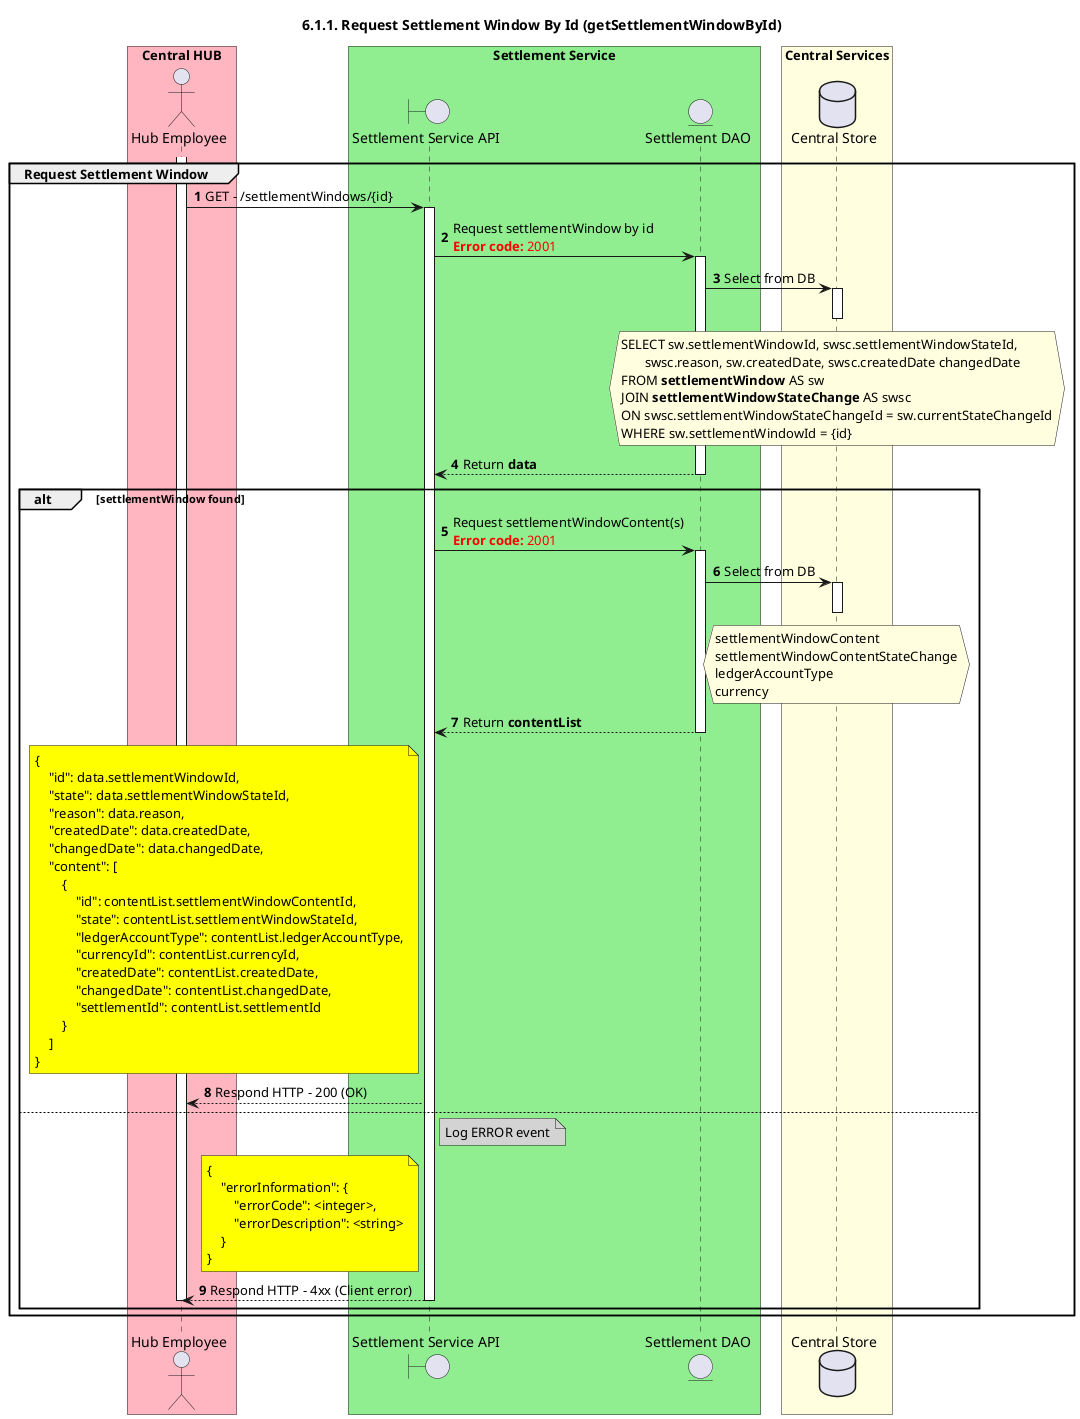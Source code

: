 /'*****
 License
 --------------
 Copyright © 2017 Bill & Melinda Gates Foundation
 The Mojaloop files are made available by the Bill & Melinda Gates Foundation under the Apache License, Version 2.0 (the "License") and you may not use these files except in compliance with the License. You may obtain a copy of the License at
 http://www.apache.org/licenses/LICENSE-2.0
 Unless required by applicable law or agreed to in writing, the Mojaloop files are distributed on an "AS IS" BASIS, WITHOUT WARRANTIES OR CONDITIONS OF ANY KIND, either express or implied. See the License for the specific language governing permissions and limitations under the License.
 Contributors
 --------------
 This is the official list of the Mojaloop project contributors for this file.
 Names of the original copyright holders (individuals or organizations)
 should be listed with a '*' in the first column. People who have
 contributed from an organization can be listed under the organization
 that actually holds the copyright for their contributions (see the
 Gates Foundation organization for an example). Those individuals should have
 their names indented and be marked with a '-'. Email address can be added
 optionally within square brackets <email>.
 * Gates Foundation
 - Name Surname <name.surname@gatesfoundation.com>

 * ModusBox
 - Georgi Georgiev <georgi.georgiev@modusbox.com>
 --------------
 ******'/

@startuml
' declate title
title 6.1.1. Request Settlement Window By Id (getSettlementWindowById)

autonumber

' declare actors
actor "Hub Employee" as OPERATOR
boundary "Settlement Service API" as SSAPI
entity "Settlement DAO" as SETTLE_DAO
database "Central Store" as DB

box "Central HUB" #lightpink
    participant OPERATOR
end box

box "Settlement Service" #lightgreen
    participant SSAPI
    participant SETTLE_DAO
end box

box "Central Services" #lightyellow
    participant DB
end box

' start flow
group Request Settlement Window
    activate OPERATOR
    OPERATOR -> SSAPI: GET - /settlementWindows/{id}
    activate SSAPI
    SSAPI -> SETTLE_DAO: Request settlementWindow by id\n<color #FF0000><b>Error code:</b> 2001</color>
    activate SETTLE_DAO
    SETTLE_DAO -> DB: Select from DB
    activate DB
    hnote over DB #lightyellow
        SELECT sw.settlementWindowId, swsc.settlementWindowStateId, 
               swsc.reason, sw.createdDate, swsc.createdDate changedDate
        FROM **settlementWindow** AS sw
        JOIN **settlementWindowStateChange** AS swsc
        ON swsc.settlementWindowStateChangeId = sw.currentStateChangeId
        WHERE sw.settlementWindowId = {id}
    end hnote
    deactivate DB
    SSAPI <-- SETTLE_DAO: Return **data**
    deactivate SETTLE_DAO

    alt settlementWindow found
        SSAPI -> SETTLE_DAO: Request settlementWindowContent(s)\n<color #FF0000><b>Error code:</b> 2001</color>
        activate SETTLE_DAO
        SETTLE_DAO -> DB: Select from DB
        activate DB
        hnote over DB #lightyellow
            settlementWindowContent
            settlementWindowContentStateChange
            ledgerAccountType
            currency
        end hnote
        deactivate DB
        SSAPI <-- SETTLE_DAO: Return **contentList**
        deactivate SETTLE_DAO
        note left of SSAPI #yellow
            {
                "id": data.settlementWindowId,
                "state": data.settlementWindowStateId,
                "reason": data.reason,
                "createdDate": data.createdDate,
                "changedDate": data.changedDate,
                "content": [
                    {
                        "id": contentList.settlementWindowContentId,
                        "state": contentList.settlementWindowStateId,
                        "ledgerAccountType": contentList.ledgerAccountType,
                        "currencyId": contentList.currencyId,
                        "createdDate": contentList.createdDate,
                        "changedDate": contentList.changedDate,
                        "settlementId": contentList.settlementId
                    }
                ]
            }
        end note
        OPERATOR <-- SSAPI: Respond HTTP - 200 (OK)
    else
        note right of SSAPI #lightgray
            Log ERROR event
        end note
        note left of SSAPI #yellow
            {
                "errorInformation": {
                    "errorCode": <integer>,
                    "errorDescription": <string>
                }
            }
        end note
        OPERATOR <-- SSAPI: Respond HTTP - 4xx (Client error)
        deactivate SSAPI
        deactivate OPERATOR
    end
end
@enduml
